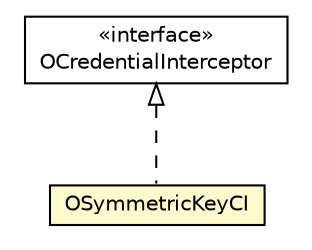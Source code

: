 #!/usr/local/bin/dot
#
# Class diagram 
# Generated by UMLGraph version R5_6-24-gf6e263 (http://www.umlgraph.org/)
#

digraph G {
	edge [fontname="Helvetica",fontsize=10,labelfontname="Helvetica",labelfontsize=10];
	node [fontname="Helvetica",fontsize=10,shape=plaintext];
	nodesep=0.25;
	ranksep=0.5;
	// com.orientechnologies.orient.core.security.OCredentialInterceptor
	c7105143 [label=<<table title="com.orientechnologies.orient.core.security.OCredentialInterceptor" border="0" cellborder="1" cellspacing="0" cellpadding="2" port="p" href="../OCredentialInterceptor.html">
		<tr><td><table border="0" cellspacing="0" cellpadding="1">
<tr><td align="center" balign="center"> &#171;interface&#187; </td></tr>
<tr><td align="center" balign="center"> OCredentialInterceptor </td></tr>
		</table></td></tr>
		</table>>, URL="../OCredentialInterceptor.html", fontname="Helvetica", fontcolor="black", fontsize=10.0];
	// com.orientechnologies.orient.core.security.symmetrickey.OSymmetricKeyCI
	c7105153 [label=<<table title="com.orientechnologies.orient.core.security.symmetrickey.OSymmetricKeyCI" border="0" cellborder="1" cellspacing="0" cellpadding="2" port="p" bgcolor="lemonChiffon" href="./OSymmetricKeyCI.html">
		<tr><td><table border="0" cellspacing="0" cellpadding="1">
<tr><td align="center" balign="center"> OSymmetricKeyCI </td></tr>
		</table></td></tr>
		</table>>, URL="./OSymmetricKeyCI.html", fontname="Helvetica", fontcolor="black", fontsize=10.0];
	//com.orientechnologies.orient.core.security.symmetrickey.OSymmetricKeyCI implements com.orientechnologies.orient.core.security.OCredentialInterceptor
	c7105143:p -> c7105153:p [dir=back,arrowtail=empty,style=dashed];
}

